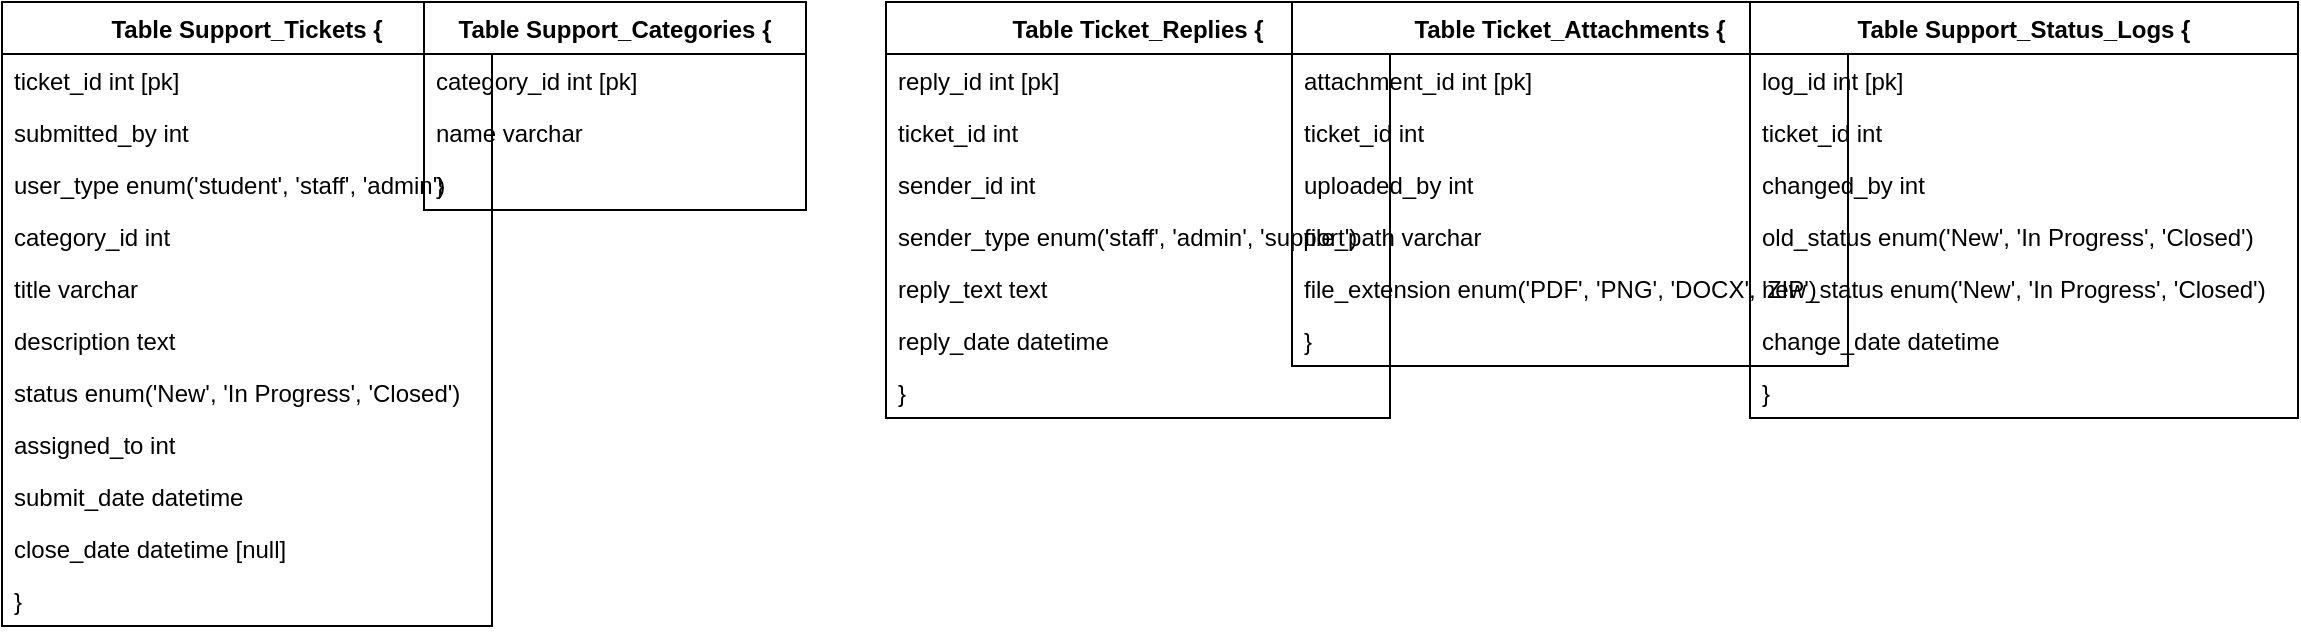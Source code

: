 <mxfile version="26.2.13">
  <diagram name="Page-1" id="fzgkzmdGJ8bUWncaGvvt">
    <mxGraphModel dx="2059" dy="801" grid="0" gridSize="10" guides="1" tooltips="1" connect="1" arrows="1" fold="1" page="0" pageScale="1" pageWidth="827" pageHeight="1169" math="0" shadow="0">
      <root>
        <mxCell id="0" />
        <mxCell id="1" parent="0" />
        <mxCell id="NK0pI7VJ2Qbnk2Hgko0p-1" value="Table Support_Tickets {" style="swimlane;fontStyle=1;childLayout=stackLayout;horizontal=1;startSize=26;horizontalStack=0;resizeParent=1;resizeParentMax=0;resizeLast=0;collapsible=1;marginBottom=0;" vertex="1" parent="1">
          <mxGeometry x="-493" y="42" width="245" height="312" as="geometry" />
        </mxCell>
        <mxCell id="NK0pI7VJ2Qbnk2Hgko0p-2" value="  ticket_id int [pk]" style="text;strokeColor=none;fillColor=none;align=left;verticalAlign=top;spacingLeft=4;spacingRight=4;overflow=hidden;rotatable=0;points=[[0,0.5],[1,0.5]];portConstraint=eastwest;" vertex="1" parent="NK0pI7VJ2Qbnk2Hgko0p-1">
          <mxGeometry y="26" width="245" height="26" as="geometry" />
        </mxCell>
        <mxCell id="NK0pI7VJ2Qbnk2Hgko0p-3" value="  submitted_by int" style="text;strokeColor=none;fillColor=none;align=left;verticalAlign=top;spacingLeft=4;spacingRight=4;overflow=hidden;rotatable=0;points=[[0,0.5],[1,0.5]];portConstraint=eastwest;" vertex="1" parent="NK0pI7VJ2Qbnk2Hgko0p-1">
          <mxGeometry y="52" width="245" height="26" as="geometry" />
        </mxCell>
        <mxCell id="NK0pI7VJ2Qbnk2Hgko0p-4" value="  user_type enum(&#39;student&#39;, &#39;staff&#39;, &#39;admin&#39;)" style="text;strokeColor=none;fillColor=none;align=left;verticalAlign=top;spacingLeft=4;spacingRight=4;overflow=hidden;rotatable=0;points=[[0,0.5],[1,0.5]];portConstraint=eastwest;" vertex="1" parent="NK0pI7VJ2Qbnk2Hgko0p-1">
          <mxGeometry y="78" width="245" height="26" as="geometry" />
        </mxCell>
        <mxCell id="NK0pI7VJ2Qbnk2Hgko0p-5" value="  category_id int" style="text;strokeColor=none;fillColor=none;align=left;verticalAlign=top;spacingLeft=4;spacingRight=4;overflow=hidden;rotatable=0;points=[[0,0.5],[1,0.5]];portConstraint=eastwest;" vertex="1" parent="NK0pI7VJ2Qbnk2Hgko0p-1">
          <mxGeometry y="104" width="245" height="26" as="geometry" />
        </mxCell>
        <mxCell id="NK0pI7VJ2Qbnk2Hgko0p-6" value="  title varchar" style="text;strokeColor=none;fillColor=none;align=left;verticalAlign=top;spacingLeft=4;spacingRight=4;overflow=hidden;rotatable=0;points=[[0,0.5],[1,0.5]];portConstraint=eastwest;" vertex="1" parent="NK0pI7VJ2Qbnk2Hgko0p-1">
          <mxGeometry y="130" width="245" height="26" as="geometry" />
        </mxCell>
        <mxCell id="NK0pI7VJ2Qbnk2Hgko0p-7" value="  description text" style="text;strokeColor=none;fillColor=none;align=left;verticalAlign=top;spacingLeft=4;spacingRight=4;overflow=hidden;rotatable=0;points=[[0,0.5],[1,0.5]];portConstraint=eastwest;" vertex="1" parent="NK0pI7VJ2Qbnk2Hgko0p-1">
          <mxGeometry y="156" width="245" height="26" as="geometry" />
        </mxCell>
        <mxCell id="NK0pI7VJ2Qbnk2Hgko0p-8" value="  status enum(&#39;New&#39;, &#39;In Progress&#39;, &#39;Closed&#39;)" style="text;strokeColor=none;fillColor=none;align=left;verticalAlign=top;spacingLeft=4;spacingRight=4;overflow=hidden;rotatable=0;points=[[0,0.5],[1,0.5]];portConstraint=eastwest;" vertex="1" parent="NK0pI7VJ2Qbnk2Hgko0p-1">
          <mxGeometry y="182" width="245" height="26" as="geometry" />
        </mxCell>
        <mxCell id="NK0pI7VJ2Qbnk2Hgko0p-9" value="  assigned_to int" style="text;strokeColor=none;fillColor=none;align=left;verticalAlign=top;spacingLeft=4;spacingRight=4;overflow=hidden;rotatable=0;points=[[0,0.5],[1,0.5]];portConstraint=eastwest;" vertex="1" parent="NK0pI7VJ2Qbnk2Hgko0p-1">
          <mxGeometry y="208" width="245" height="26" as="geometry" />
        </mxCell>
        <mxCell id="NK0pI7VJ2Qbnk2Hgko0p-10" value="  submit_date datetime" style="text;strokeColor=none;fillColor=none;align=left;verticalAlign=top;spacingLeft=4;spacingRight=4;overflow=hidden;rotatable=0;points=[[0,0.5],[1,0.5]];portConstraint=eastwest;" vertex="1" parent="NK0pI7VJ2Qbnk2Hgko0p-1">
          <mxGeometry y="234" width="245" height="26" as="geometry" />
        </mxCell>
        <mxCell id="NK0pI7VJ2Qbnk2Hgko0p-11" value="  close_date datetime [null]" style="text;strokeColor=none;fillColor=none;align=left;verticalAlign=top;spacingLeft=4;spacingRight=4;overflow=hidden;rotatable=0;points=[[0,0.5],[1,0.5]];portConstraint=eastwest;" vertex="1" parent="NK0pI7VJ2Qbnk2Hgko0p-1">
          <mxGeometry y="260" width="245" height="26" as="geometry" />
        </mxCell>
        <mxCell id="NK0pI7VJ2Qbnk2Hgko0p-12" value="}" style="text;strokeColor=none;fillColor=none;align=left;verticalAlign=top;spacingLeft=4;spacingRight=4;overflow=hidden;rotatable=0;points=[[0,0.5],[1,0.5]];portConstraint=eastwest;" vertex="1" parent="NK0pI7VJ2Qbnk2Hgko0p-1">
          <mxGeometry y="286" width="245" height="26" as="geometry" />
        </mxCell>
        <mxCell id="NK0pI7VJ2Qbnk2Hgko0p-13" value="Table Support_Categories {" style="swimlane;fontStyle=1;childLayout=stackLayout;horizontal=1;startSize=26;horizontalStack=0;resizeParent=1;resizeParentMax=0;resizeLast=0;collapsible=1;marginBottom=0;" vertex="1" parent="1">
          <mxGeometry x="-282" y="42" width="191" height="104" as="geometry" />
        </mxCell>
        <mxCell id="NK0pI7VJ2Qbnk2Hgko0p-14" value="  category_id int [pk]" style="text;strokeColor=none;fillColor=none;align=left;verticalAlign=top;spacingLeft=4;spacingRight=4;overflow=hidden;rotatable=0;points=[[0,0.5],[1,0.5]];portConstraint=eastwest;" vertex="1" parent="NK0pI7VJ2Qbnk2Hgko0p-13">
          <mxGeometry y="26" width="191" height="26" as="geometry" />
        </mxCell>
        <mxCell id="NK0pI7VJ2Qbnk2Hgko0p-15" value="  name varchar" style="text;strokeColor=none;fillColor=none;align=left;verticalAlign=top;spacingLeft=4;spacingRight=4;overflow=hidden;rotatable=0;points=[[0,0.5],[1,0.5]];portConstraint=eastwest;" vertex="1" parent="NK0pI7VJ2Qbnk2Hgko0p-13">
          <mxGeometry y="52" width="191" height="26" as="geometry" />
        </mxCell>
        <mxCell id="NK0pI7VJ2Qbnk2Hgko0p-16" value="}" style="text;strokeColor=none;fillColor=none;align=left;verticalAlign=top;spacingLeft=4;spacingRight=4;overflow=hidden;rotatable=0;points=[[0,0.5],[1,0.5]];portConstraint=eastwest;" vertex="1" parent="NK0pI7VJ2Qbnk2Hgko0p-13">
          <mxGeometry y="78" width="191" height="26" as="geometry" />
        </mxCell>
        <mxCell id="NK0pI7VJ2Qbnk2Hgko0p-17" value="Table Ticket_Replies {" style="swimlane;fontStyle=1;childLayout=stackLayout;horizontal=1;startSize=26;horizontalStack=0;resizeParent=1;resizeParentMax=0;resizeLast=0;collapsible=1;marginBottom=0;" vertex="1" parent="1">
          <mxGeometry x="-51" y="42" width="252" height="208" as="geometry" />
        </mxCell>
        <mxCell id="NK0pI7VJ2Qbnk2Hgko0p-18" value="  reply_id int [pk]" style="text;strokeColor=none;fillColor=none;align=left;verticalAlign=top;spacingLeft=4;spacingRight=4;overflow=hidden;rotatable=0;points=[[0,0.5],[1,0.5]];portConstraint=eastwest;" vertex="1" parent="NK0pI7VJ2Qbnk2Hgko0p-17">
          <mxGeometry y="26" width="252" height="26" as="geometry" />
        </mxCell>
        <mxCell id="NK0pI7VJ2Qbnk2Hgko0p-19" value="  ticket_id int" style="text;strokeColor=none;fillColor=none;align=left;verticalAlign=top;spacingLeft=4;spacingRight=4;overflow=hidden;rotatable=0;points=[[0,0.5],[1,0.5]];portConstraint=eastwest;" vertex="1" parent="NK0pI7VJ2Qbnk2Hgko0p-17">
          <mxGeometry y="52" width="252" height="26" as="geometry" />
        </mxCell>
        <mxCell id="NK0pI7VJ2Qbnk2Hgko0p-20" value="  sender_id int" style="text;strokeColor=none;fillColor=none;align=left;verticalAlign=top;spacingLeft=4;spacingRight=4;overflow=hidden;rotatable=0;points=[[0,0.5],[1,0.5]];portConstraint=eastwest;" vertex="1" parent="NK0pI7VJ2Qbnk2Hgko0p-17">
          <mxGeometry y="78" width="252" height="26" as="geometry" />
        </mxCell>
        <mxCell id="NK0pI7VJ2Qbnk2Hgko0p-21" value="  sender_type enum(&#39;staff&#39;, &#39;admin&#39;, &#39;support&#39;)" style="text;strokeColor=none;fillColor=none;align=left;verticalAlign=top;spacingLeft=4;spacingRight=4;overflow=hidden;rotatable=0;points=[[0,0.5],[1,0.5]];portConstraint=eastwest;" vertex="1" parent="NK0pI7VJ2Qbnk2Hgko0p-17">
          <mxGeometry y="104" width="252" height="26" as="geometry" />
        </mxCell>
        <mxCell id="NK0pI7VJ2Qbnk2Hgko0p-22" value="  reply_text text" style="text;strokeColor=none;fillColor=none;align=left;verticalAlign=top;spacingLeft=4;spacingRight=4;overflow=hidden;rotatable=0;points=[[0,0.5],[1,0.5]];portConstraint=eastwest;" vertex="1" parent="NK0pI7VJ2Qbnk2Hgko0p-17">
          <mxGeometry y="130" width="252" height="26" as="geometry" />
        </mxCell>
        <mxCell id="NK0pI7VJ2Qbnk2Hgko0p-23" value="  reply_date datetime" style="text;strokeColor=none;fillColor=none;align=left;verticalAlign=top;spacingLeft=4;spacingRight=4;overflow=hidden;rotatable=0;points=[[0,0.5],[1,0.5]];portConstraint=eastwest;" vertex="1" parent="NK0pI7VJ2Qbnk2Hgko0p-17">
          <mxGeometry y="156" width="252" height="26" as="geometry" />
        </mxCell>
        <mxCell id="NK0pI7VJ2Qbnk2Hgko0p-24" value="}" style="text;strokeColor=none;fillColor=none;align=left;verticalAlign=top;spacingLeft=4;spacingRight=4;overflow=hidden;rotatable=0;points=[[0,0.5],[1,0.5]];portConstraint=eastwest;" vertex="1" parent="NK0pI7VJ2Qbnk2Hgko0p-17">
          <mxGeometry y="182" width="252" height="26" as="geometry" />
        </mxCell>
        <mxCell id="NK0pI7VJ2Qbnk2Hgko0p-25" value="Table Ticket_Attachments {" style="swimlane;fontStyle=1;childLayout=stackLayout;horizontal=1;startSize=26;horizontalStack=0;resizeParent=1;resizeParentMax=0;resizeLast=0;collapsible=1;marginBottom=0;" vertex="1" parent="1">
          <mxGeometry x="152" y="42" width="278" height="182" as="geometry" />
        </mxCell>
        <mxCell id="NK0pI7VJ2Qbnk2Hgko0p-26" value="  attachment_id int [pk]" style="text;strokeColor=none;fillColor=none;align=left;verticalAlign=top;spacingLeft=4;spacingRight=4;overflow=hidden;rotatable=0;points=[[0,0.5],[1,0.5]];portConstraint=eastwest;" vertex="1" parent="NK0pI7VJ2Qbnk2Hgko0p-25">
          <mxGeometry y="26" width="278" height="26" as="geometry" />
        </mxCell>
        <mxCell id="NK0pI7VJ2Qbnk2Hgko0p-27" value="  ticket_id int" style="text;strokeColor=none;fillColor=none;align=left;verticalAlign=top;spacingLeft=4;spacingRight=4;overflow=hidden;rotatable=0;points=[[0,0.5],[1,0.5]];portConstraint=eastwest;" vertex="1" parent="NK0pI7VJ2Qbnk2Hgko0p-25">
          <mxGeometry y="52" width="278" height="26" as="geometry" />
        </mxCell>
        <mxCell id="NK0pI7VJ2Qbnk2Hgko0p-28" value="  uploaded_by int" style="text;strokeColor=none;fillColor=none;align=left;verticalAlign=top;spacingLeft=4;spacingRight=4;overflow=hidden;rotatable=0;points=[[0,0.5],[1,0.5]];portConstraint=eastwest;" vertex="1" parent="NK0pI7VJ2Qbnk2Hgko0p-25">
          <mxGeometry y="78" width="278" height="26" as="geometry" />
        </mxCell>
        <mxCell id="NK0pI7VJ2Qbnk2Hgko0p-29" value="  file_path varchar" style="text;strokeColor=none;fillColor=none;align=left;verticalAlign=top;spacingLeft=4;spacingRight=4;overflow=hidden;rotatable=0;points=[[0,0.5],[1,0.5]];portConstraint=eastwest;" vertex="1" parent="NK0pI7VJ2Qbnk2Hgko0p-25">
          <mxGeometry y="104" width="278" height="26" as="geometry" />
        </mxCell>
        <mxCell id="NK0pI7VJ2Qbnk2Hgko0p-30" value="  file_extension enum(&#39;PDF&#39;, &#39;PNG&#39;, &#39;DOCX&#39;, &#39;ZIP&#39;)" style="text;strokeColor=none;fillColor=none;align=left;verticalAlign=top;spacingLeft=4;spacingRight=4;overflow=hidden;rotatable=0;points=[[0,0.5],[1,0.5]];portConstraint=eastwest;" vertex="1" parent="NK0pI7VJ2Qbnk2Hgko0p-25">
          <mxGeometry y="130" width="278" height="26" as="geometry" />
        </mxCell>
        <mxCell id="NK0pI7VJ2Qbnk2Hgko0p-31" value="}" style="text;strokeColor=none;fillColor=none;align=left;verticalAlign=top;spacingLeft=4;spacingRight=4;overflow=hidden;rotatable=0;points=[[0,0.5],[1,0.5]];portConstraint=eastwest;" vertex="1" parent="NK0pI7VJ2Qbnk2Hgko0p-25">
          <mxGeometry y="156" width="278" height="26" as="geometry" />
        </mxCell>
        <mxCell id="NK0pI7VJ2Qbnk2Hgko0p-32" value="Table Support_Status_Logs {" style="swimlane;fontStyle=1;childLayout=stackLayout;horizontal=1;startSize=26;horizontalStack=0;resizeParent=1;resizeParentMax=0;resizeLast=0;collapsible=1;marginBottom=0;" vertex="1" parent="1">
          <mxGeometry x="381" y="42" width="274" height="208" as="geometry" />
        </mxCell>
        <mxCell id="NK0pI7VJ2Qbnk2Hgko0p-33" value="  log_id int [pk]" style="text;strokeColor=none;fillColor=none;align=left;verticalAlign=top;spacingLeft=4;spacingRight=4;overflow=hidden;rotatable=0;points=[[0,0.5],[1,0.5]];portConstraint=eastwest;" vertex="1" parent="NK0pI7VJ2Qbnk2Hgko0p-32">
          <mxGeometry y="26" width="274" height="26" as="geometry" />
        </mxCell>
        <mxCell id="NK0pI7VJ2Qbnk2Hgko0p-34" value="  ticket_id int" style="text;strokeColor=none;fillColor=none;align=left;verticalAlign=top;spacingLeft=4;spacingRight=4;overflow=hidden;rotatable=0;points=[[0,0.5],[1,0.5]];portConstraint=eastwest;" vertex="1" parent="NK0pI7VJ2Qbnk2Hgko0p-32">
          <mxGeometry y="52" width="274" height="26" as="geometry" />
        </mxCell>
        <mxCell id="NK0pI7VJ2Qbnk2Hgko0p-35" value="  changed_by int" style="text;strokeColor=none;fillColor=none;align=left;verticalAlign=top;spacingLeft=4;spacingRight=4;overflow=hidden;rotatable=0;points=[[0,0.5],[1,0.5]];portConstraint=eastwest;" vertex="1" parent="NK0pI7VJ2Qbnk2Hgko0p-32">
          <mxGeometry y="78" width="274" height="26" as="geometry" />
        </mxCell>
        <mxCell id="NK0pI7VJ2Qbnk2Hgko0p-36" value="  old_status enum(&#39;New&#39;, &#39;In Progress&#39;, &#39;Closed&#39;)" style="text;strokeColor=none;fillColor=none;align=left;verticalAlign=top;spacingLeft=4;spacingRight=4;overflow=hidden;rotatable=0;points=[[0,0.5],[1,0.5]];portConstraint=eastwest;" vertex="1" parent="NK0pI7VJ2Qbnk2Hgko0p-32">
          <mxGeometry y="104" width="274" height="26" as="geometry" />
        </mxCell>
        <mxCell id="NK0pI7VJ2Qbnk2Hgko0p-37" value="  new_status enum(&#39;New&#39;, &#39;In Progress&#39;, &#39;Closed&#39;)" style="text;strokeColor=none;fillColor=none;align=left;verticalAlign=top;spacingLeft=4;spacingRight=4;overflow=hidden;rotatable=0;points=[[0,0.5],[1,0.5]];portConstraint=eastwest;" vertex="1" parent="NK0pI7VJ2Qbnk2Hgko0p-32">
          <mxGeometry y="130" width="274" height="26" as="geometry" />
        </mxCell>
        <mxCell id="NK0pI7VJ2Qbnk2Hgko0p-38" value="  change_date datetime" style="text;strokeColor=none;fillColor=none;align=left;verticalAlign=top;spacingLeft=4;spacingRight=4;overflow=hidden;rotatable=0;points=[[0,0.5],[1,0.5]];portConstraint=eastwest;" vertex="1" parent="NK0pI7VJ2Qbnk2Hgko0p-32">
          <mxGeometry y="156" width="274" height="26" as="geometry" />
        </mxCell>
        <mxCell id="NK0pI7VJ2Qbnk2Hgko0p-39" value="}" style="text;strokeColor=none;fillColor=none;align=left;verticalAlign=top;spacingLeft=4;spacingRight=4;overflow=hidden;rotatable=0;points=[[0,0.5],[1,0.5]];portConstraint=eastwest;" vertex="1" parent="NK0pI7VJ2Qbnk2Hgko0p-32">
          <mxGeometry y="182" width="274" height="26" as="geometry" />
        </mxCell>
      </root>
    </mxGraphModel>
  </diagram>
</mxfile>
